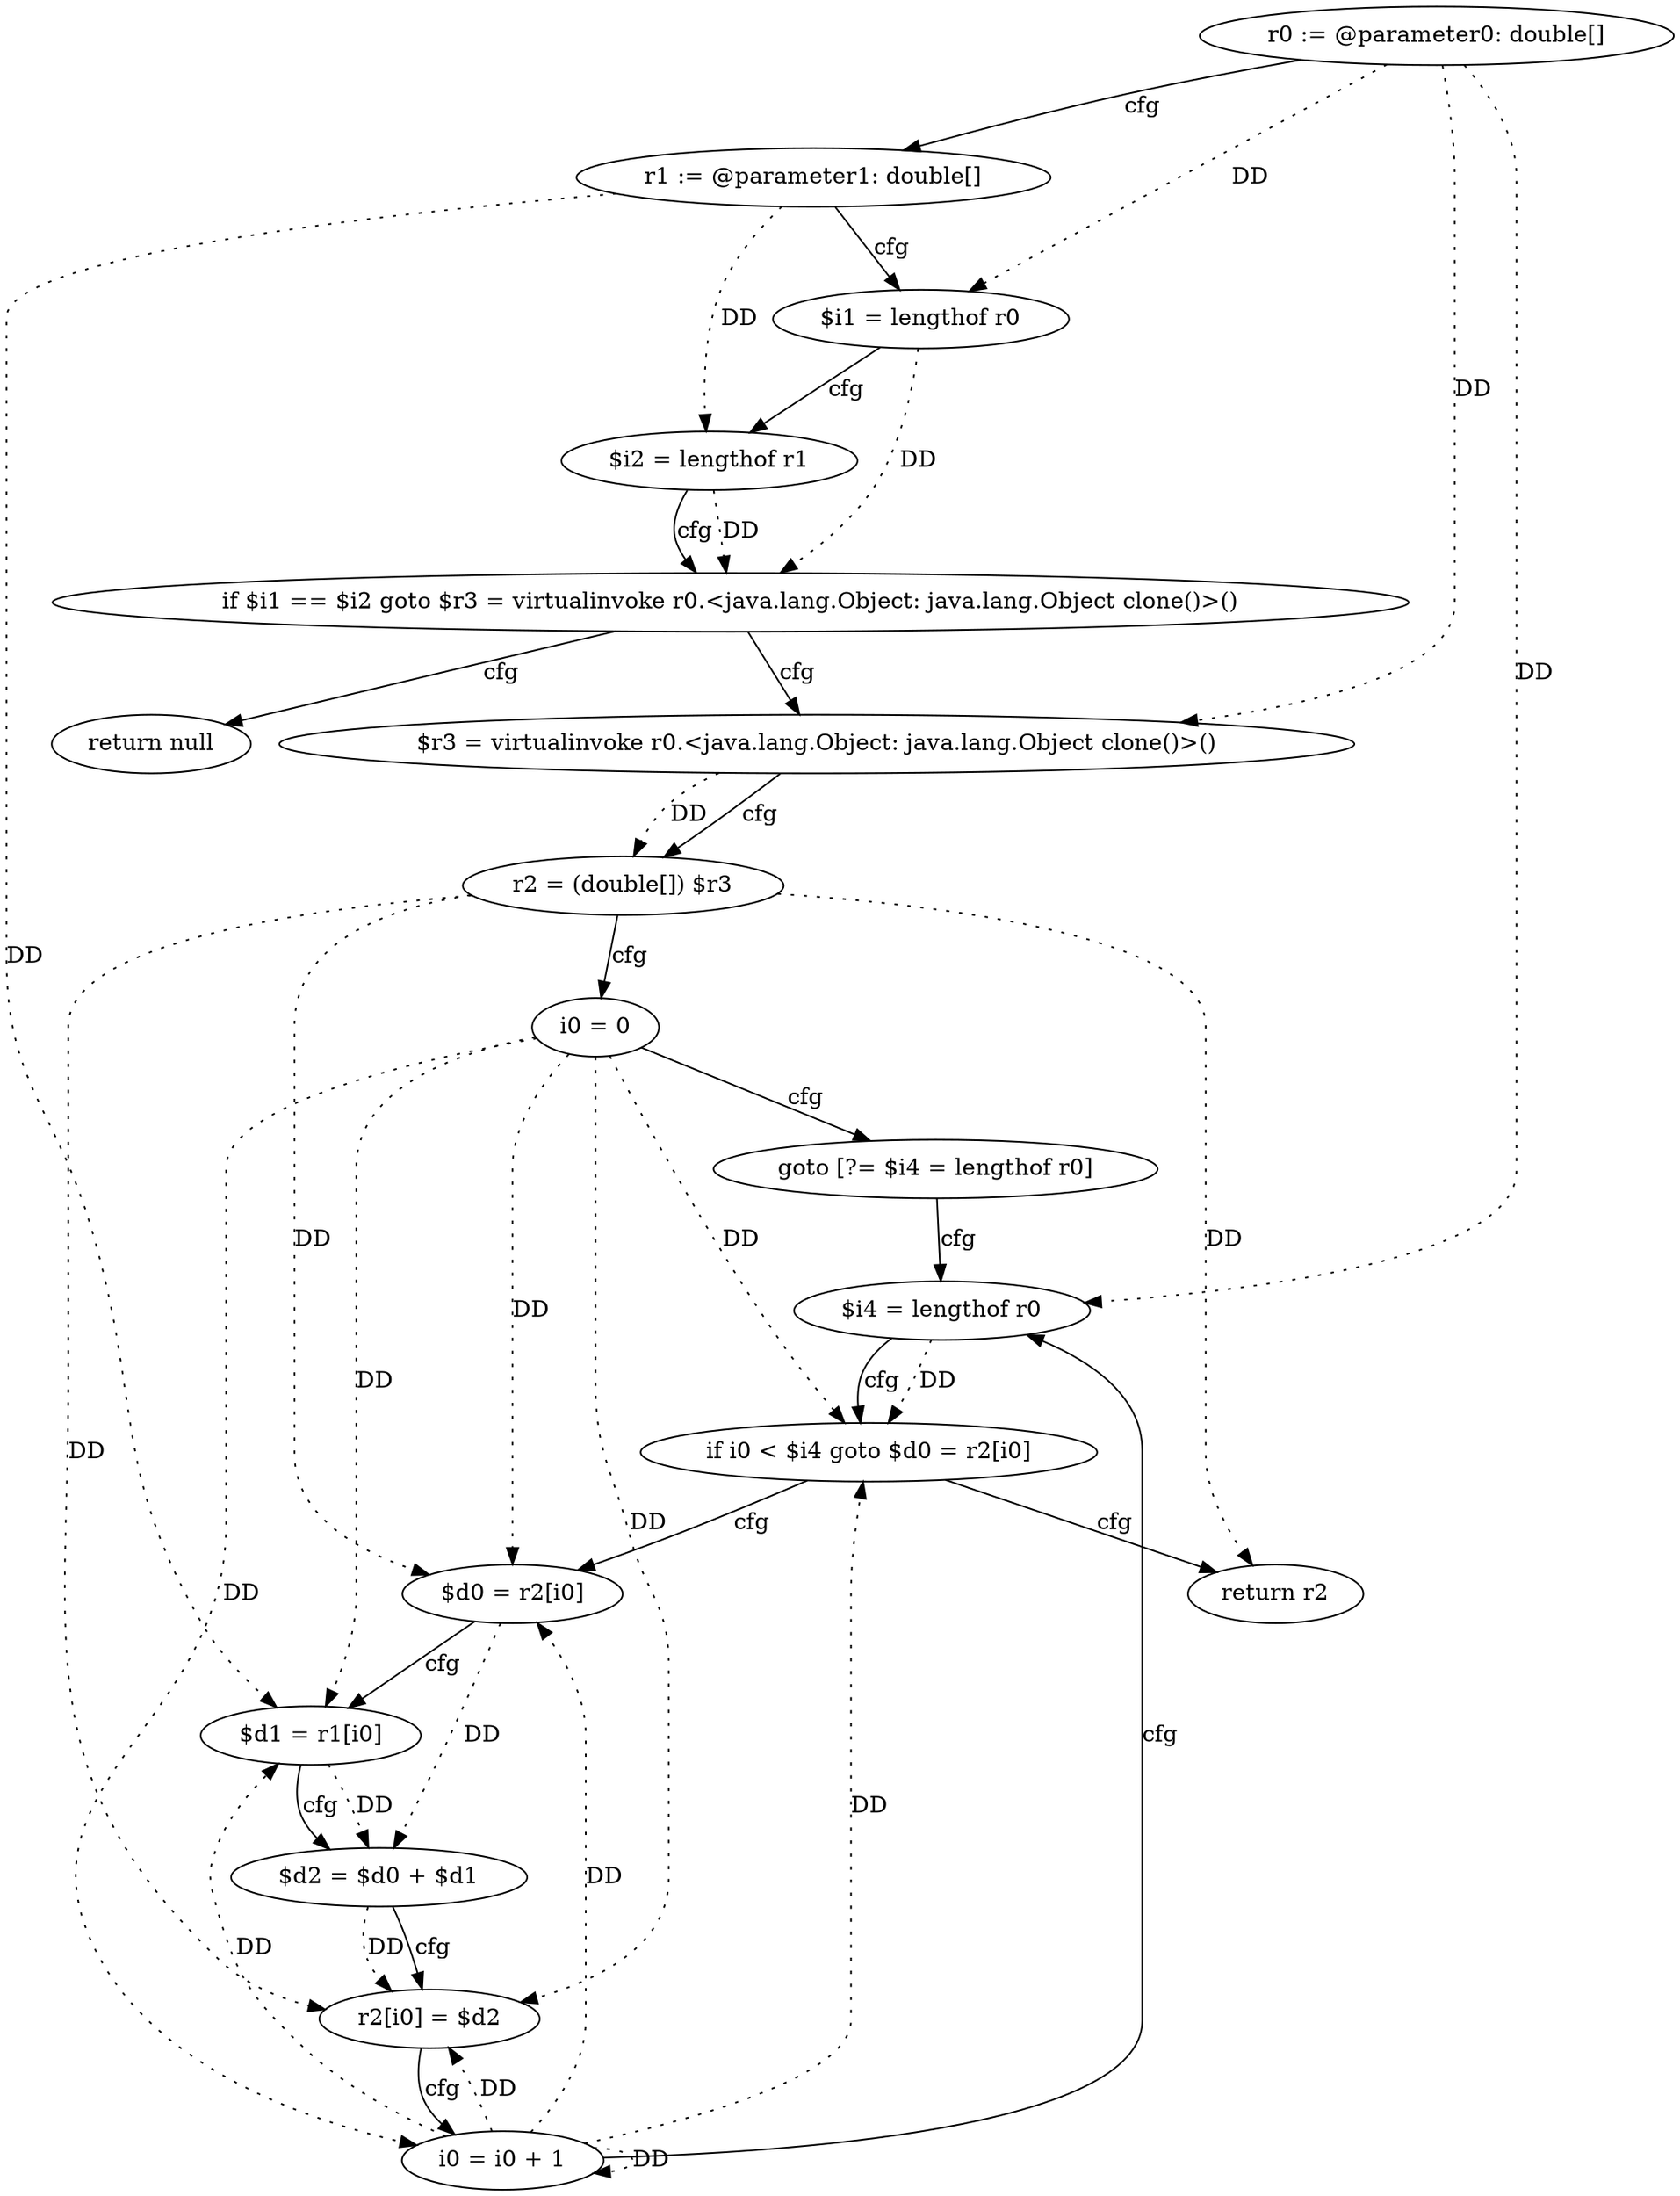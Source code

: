 digraph "ebeAdd" {
    "0" [label="r0 := @parameter0: double[]",];
    "1" [label="r1 := @parameter1: double[]",];
    "2" [label="$i1 = lengthof r0",];
    "3" [label="$i2 = lengthof r1",];
    "4" [label="if $i1 == $i2 goto $r3 = virtualinvoke r0.<java.lang.Object: java.lang.Object clone()>()",];
    "5" [label="return null",];
    "6" [label="$r3 = virtualinvoke r0.<java.lang.Object: java.lang.Object clone()>()",];
    "7" [label="r2 = (double[]) $r3",];
    "8" [label="i0 = 0",];
    "9" [label="goto [?= $i4 = lengthof r0]",];
    "10" [label="$d0 = r2[i0]",];
    "11" [label="$d1 = r1[i0]",];
    "12" [label="$d2 = $d0 + $d1",];
    "13" [label="r2[i0] = $d2",];
    "14" [label="i0 = i0 + 1",];
    "15" [label="$i4 = lengthof r0",];
    "16" [label="if i0 < $i4 goto $d0 = r2[i0]",];
    "17" [label="return r2",];
    "0"->"2" [label="DD",style=dotted,];
    "0"->"6" [label="DD",style=dotted,];
    "0"->"15" [label="DD",style=dotted,];
    "1"->"3" [label="DD",style=dotted,];
    "1"->"11" [label="DD",style=dotted,];
    "2"->"4" [label="DD",style=dotted,];
    "3"->"4" [label="DD",style=dotted,];
    "6"->"7" [label="DD",style=dotted,];
    "7"->"10" [label="DD",style=dotted,];
    "7"->"13" [label="DD",style=dotted,];
    "7"->"17" [label="DD",style=dotted,];
    "8"->"10" [label="DD",style=dotted,];
    "8"->"11" [label="DD",style=dotted,];
    "8"->"13" [label="DD",style=dotted,];
    "8"->"14" [label="DD",style=dotted,];
    "8"->"16" [label="DD",style=dotted,];
    "10"->"12" [label="DD",style=dotted,];
    "11"->"12" [label="DD",style=dotted,];
    "12"->"13" [label="DD",style=dotted,];
    "14"->"10" [label="DD",style=dotted,];
    "14"->"11" [label="DD",style=dotted,];
    "14"->"13" [label="DD",style=dotted,];
    "14"->"14" [label="DD",style=dotted,];
    "14"->"16" [label="DD",style=dotted,];
    "15"->"16" [label="DD",style=dotted,];
    "0"->"1" [label="cfg",];
    "1"->"2" [label="cfg",];
    "2"->"3" [label="cfg",];
    "3"->"4" [label="cfg",];
    "4"->"5" [label="cfg",];
    "4"->"6" [label="cfg",];
    "6"->"7" [label="cfg",];
    "7"->"8" [label="cfg",];
    "8"->"9" [label="cfg",];
    "9"->"15" [label="cfg",];
    "10"->"11" [label="cfg",];
    "11"->"12" [label="cfg",];
    "12"->"13" [label="cfg",];
    "13"->"14" [label="cfg",];
    "14"->"15" [label="cfg",];
    "15"->"16" [label="cfg",];
    "16"->"17" [label="cfg",];
    "16"->"10" [label="cfg",];
}
